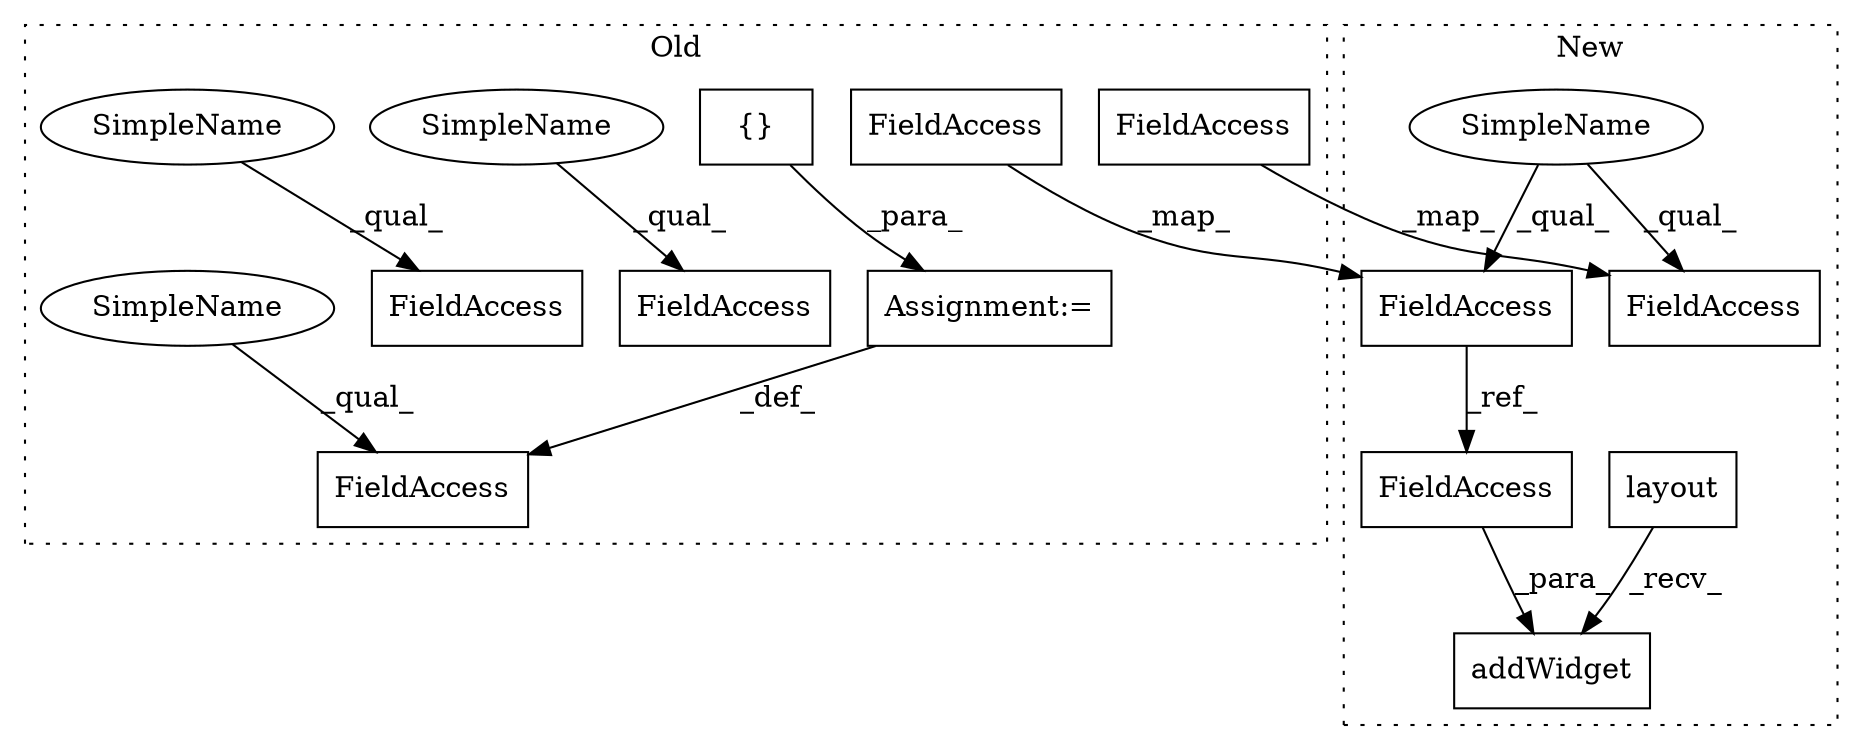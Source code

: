 digraph G {
subgraph cluster0 {
1 [label="{}" a="4" s="967" l="2" shape="box"];
3 [label="FieldAccess" a="22" s="927" l="22" shape="box"];
6 [label="FieldAccess" a="22" s="975" l="16" shape="box"];
8 [label="FieldAccess" a="22" s="1392" l="30" shape="box"];
9 [label="FieldAccess" a="22" s="1046" l="12" shape="box"];
11 [label="FieldAccess" a="22" s="1004" l="16" shape="box"];
12 [label="Assignment:=" a="7" s="949" l="1" shape="box"];
13 [label="SimpleName" a="42" s="1392" l="4" shape="ellipse"];
14 [label="SimpleName" a="42" s="1046" l="4" shape="ellipse"];
15 [label="SimpleName" a="42" s="927" l="4" shape="ellipse"];
label = "Old";
style="dotted";
}
subgraph cluster1 {
2 [label="layout" a="32" s="3293" l="8" shape="box"];
4 [label="addWidget" a="32" s="3302,3322" l="10,1" shape="box"];
5 [label="SimpleName" a="42" s="2306" l="4" shape="ellipse"];
7 [label="FieldAccess" a="22" s="2476" l="10" shape="box"];
10 [label="FieldAccess" a="22" s="2498" l="16" shape="box"];
16 [label="FieldAccess" a="22" s="3312" l="10" shape="box"];
label = "New";
style="dotted";
}
1 -> 12 [label="_para_"];
2 -> 4 [label="_recv_"];
5 -> 10 [label="_qual_"];
5 -> 7 [label="_qual_"];
6 -> 7 [label="_map_"];
7 -> 16 [label="_ref_"];
11 -> 10 [label="_map_"];
12 -> 3 [label="_def_"];
13 -> 8 [label="_qual_"];
14 -> 9 [label="_qual_"];
15 -> 3 [label="_qual_"];
16 -> 4 [label="_para_"];
}
